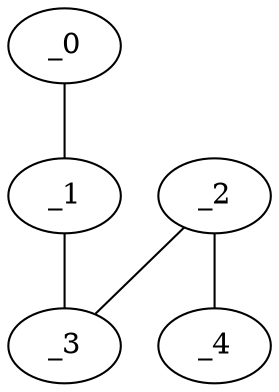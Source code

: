 graph WP1_0099 {
	_0	 [x="0.4837",
		y="2.87828"];
	_1	 [x="1.072",
		y="0.466266"];
	_0 -- _1;
	_3	 [x="1.62127",
		y="1.98381"];
	_1 -- _3;
	_2	 [x="2.01",
		y="0.48"];
	_2 -- _3;
	_4	 [x="1.68576",
		y="0.653968"];
	_2 -- _4;
}
